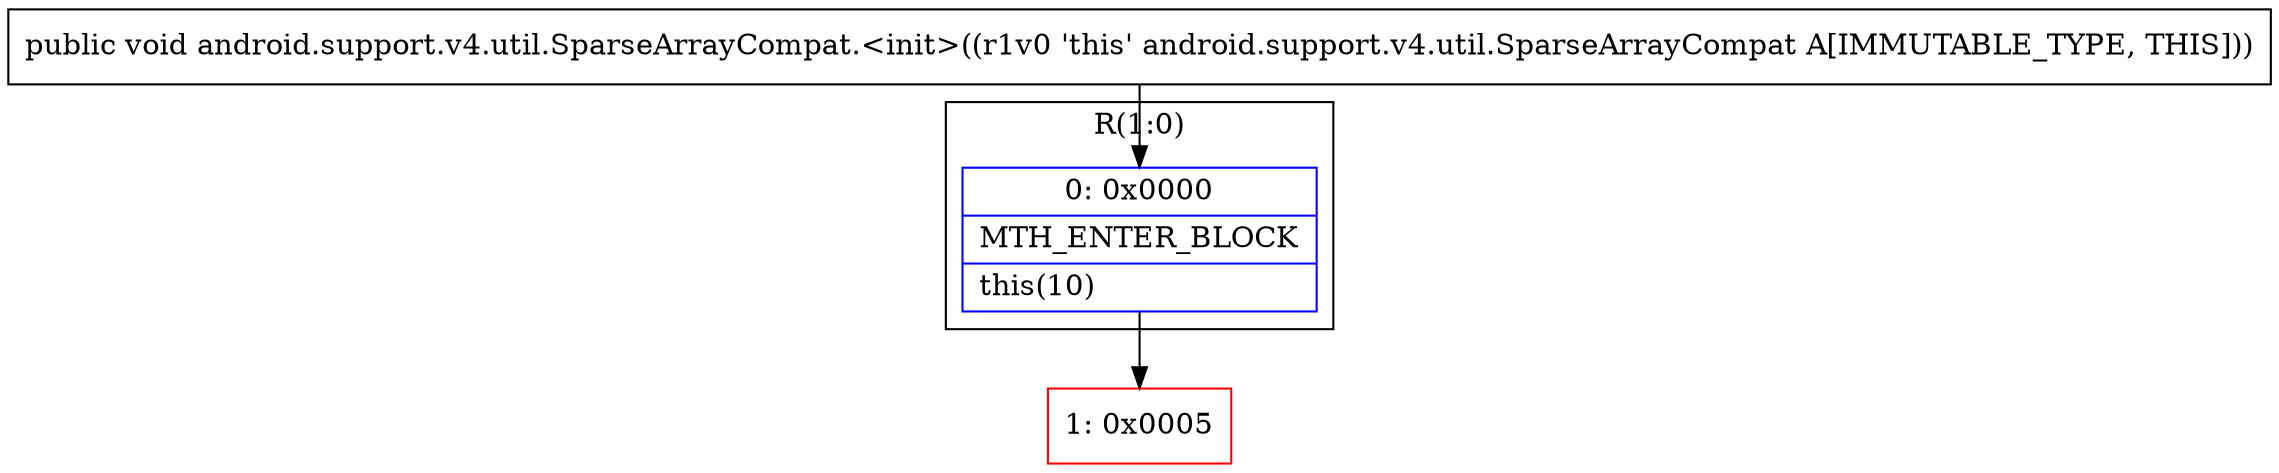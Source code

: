 digraph "CFG forandroid.support.v4.util.SparseArrayCompat.\<init\>()V" {
subgraph cluster_Region_1112045776 {
label = "R(1:0)";
node [shape=record,color=blue];
Node_0 [shape=record,label="{0\:\ 0x0000|MTH_ENTER_BLOCK\l|this(10)\l}"];
}
Node_1 [shape=record,color=red,label="{1\:\ 0x0005}"];
MethodNode[shape=record,label="{public void android.support.v4.util.SparseArrayCompat.\<init\>((r1v0 'this' android.support.v4.util.SparseArrayCompat A[IMMUTABLE_TYPE, THIS])) }"];
MethodNode -> Node_0;
Node_0 -> Node_1;
}

